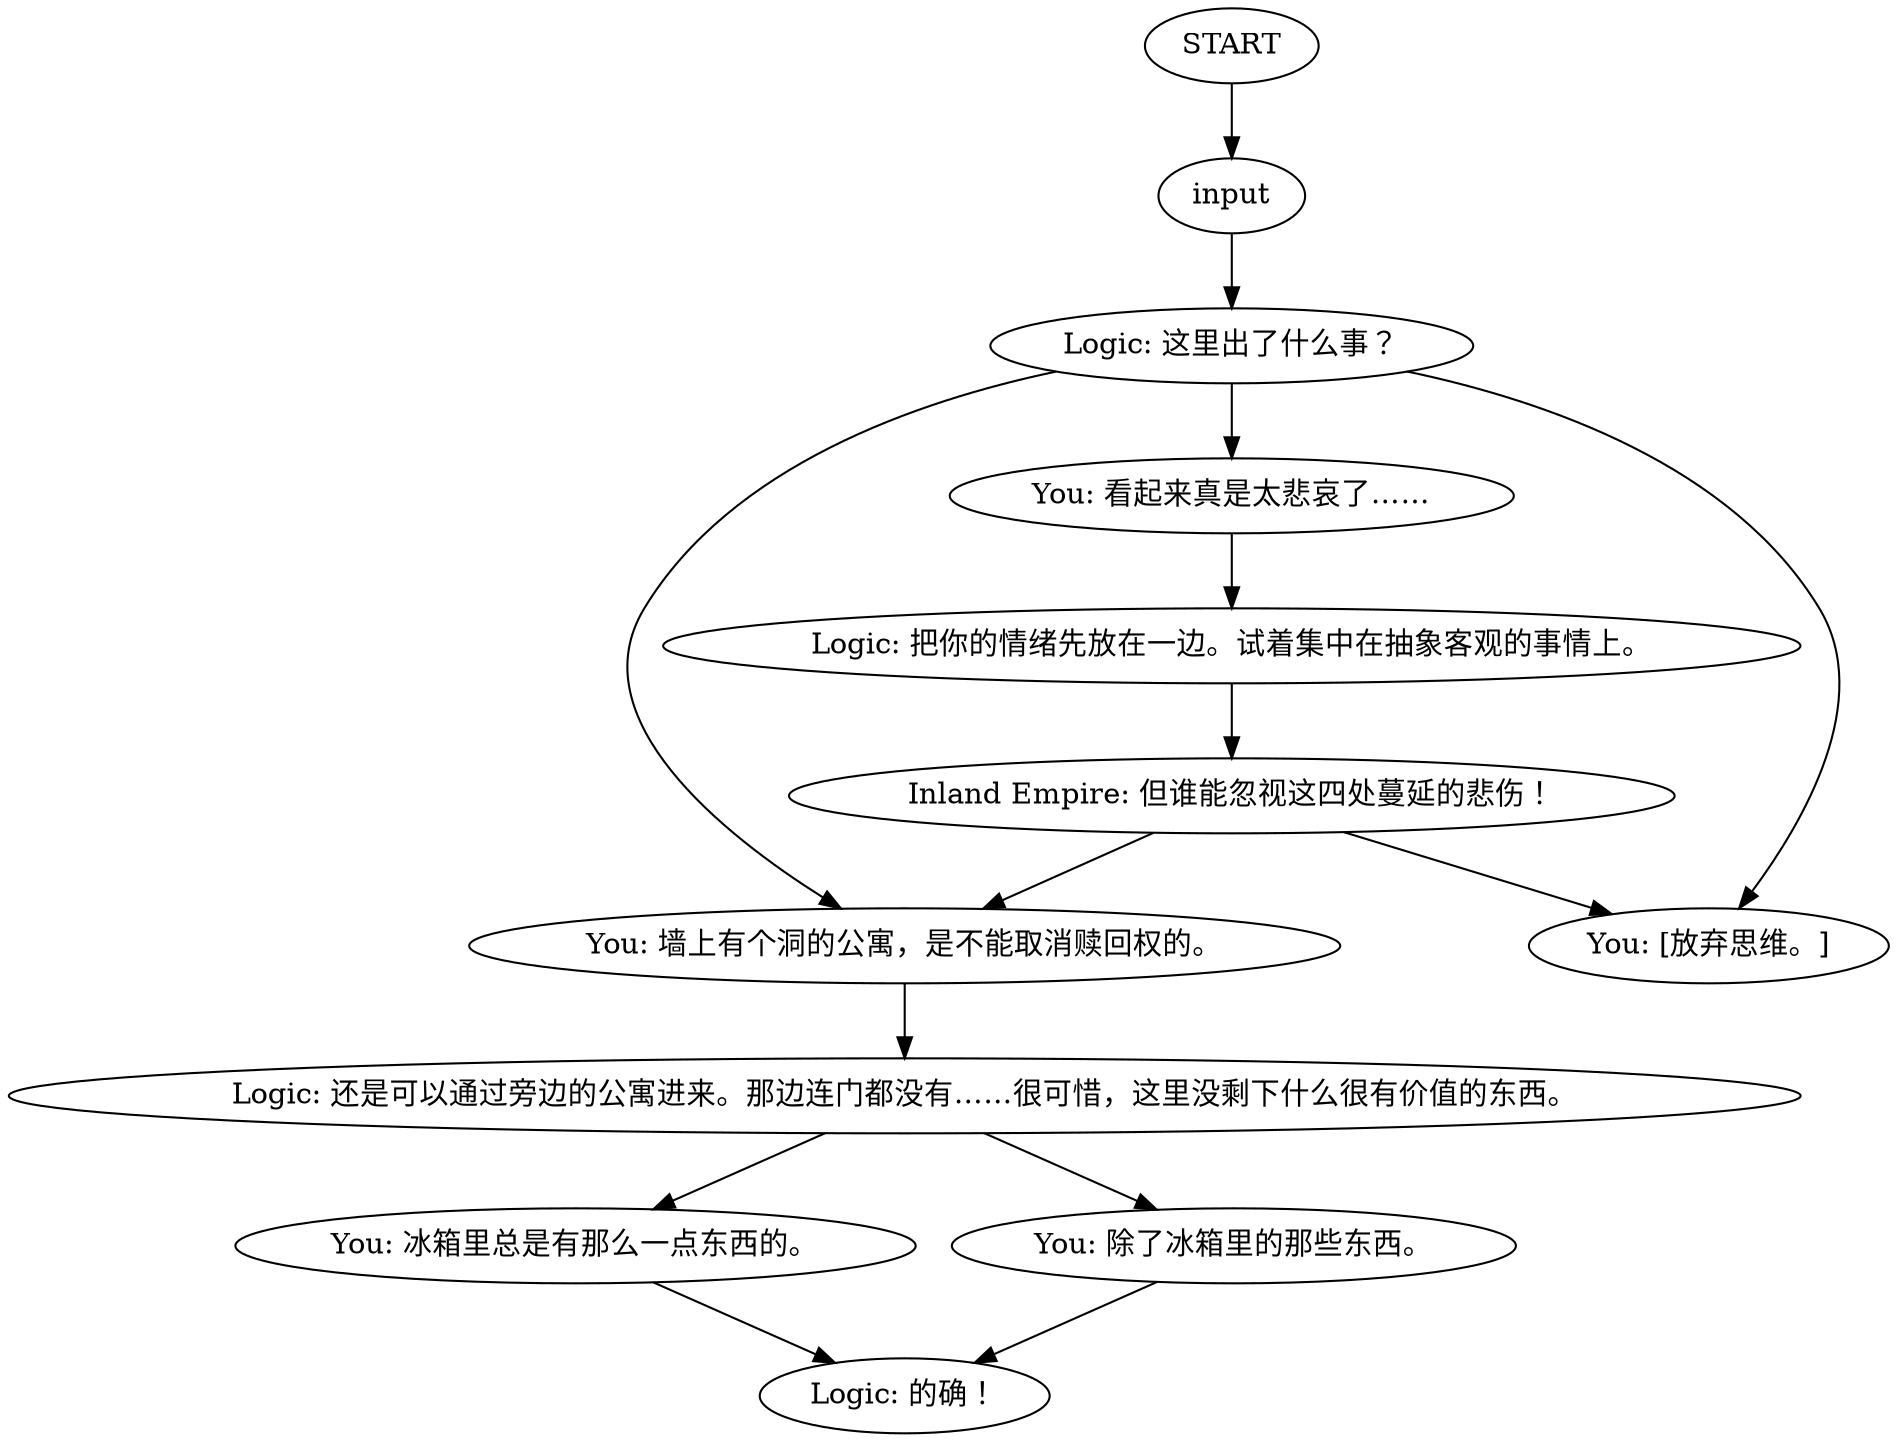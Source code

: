 # APT ORB / foreclosed apt logic
# Logic wonders what happened in this apartment.
# ==================================================
digraph G {
	  0 [label="START"];
	  1 [label="input"];
	  2 [label="Logic: 这里出了什么事？"];
	  3 [label="You: 墙上有个洞的公寓，是不能取消赎回权的。"];
	  4 [label="You: 看起来真是太悲哀了……"];
	  5 [label="You: 冰箱里总是有那么一点东西的。"];
	  6 [label="Logic: 把你的情绪先放在一边。试着集中在抽象客观的事情上。"];
	  7 [label="Inland Empire: 但谁能忽视这四处蔓延的悲伤！"];
	  8 [label="You: 除了冰箱里的那些东西。"];
	  9 [label="Logic: 的确！"];
	  10 [label="You: [放弃思维。]"];
	  11 [label="Logic: 还是可以通过旁边的公寓进来。那边连门都没有……很可惜，这里没剩下什么很有价值的东西。"];
	  0 -> 1
	  1 -> 2
	  2 -> 10
	  2 -> 3
	  2 -> 4
	  3 -> 11
	  4 -> 6
	  5 -> 9
	  6 -> 7
	  7 -> 10
	  7 -> 3
	  8 -> 9
	  11 -> 8
	  11 -> 5
}

